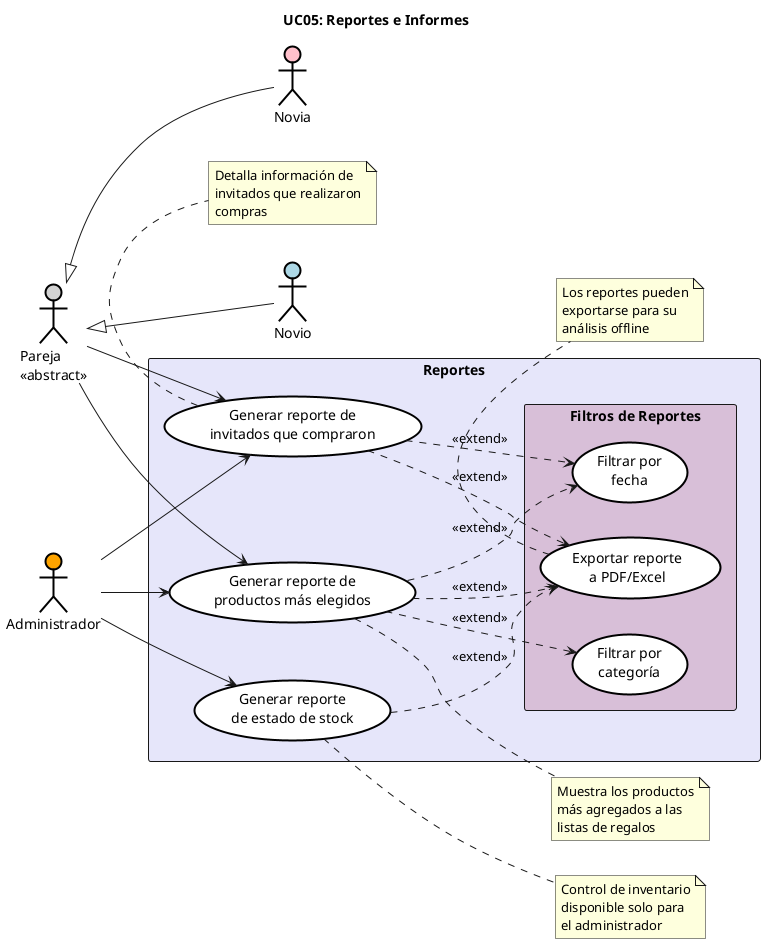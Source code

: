@startuml moduloReportes
left to right direction
skinparam packageStyle rectangle

skinparam usecase {
    BackgroundColor White
    BorderColor Black
    BorderThickness 2
}

skinparam actor {
    BackgroundColor White
    BorderColor Black
    BorderThickness 2
}

title UC05: Reportes e Informes

' ===== ACTORES =====
actor "Pareja\n<<abstract>>" as Pareja #LightGray
actor "Novio" as SoyNovio #LightBlue
actor "Novia" as SoyNovia #Pink
actor "Administrador" as Admin #Orange

' Generalización
SoyNovio -up-|> Pareja
SoyNovia -up-|> Pareja

' ===== CASOS DE USO =====
package "Reportes" #Lavender {
  
  usecase (Generar reporte de\nproductos más elegidos) as UC40
  
  usecase (Generar reporte de\ninvitados que compraron) as UC41
  
  usecase (Generar reporte\nde estado de stock) as UC42
  
  package "   Filtros de Reportes" #Thistle {
    usecase (Filtrar por\nfecha) as UC40a
    usecase (Filtrar por\ncategoría) as UC40b
    usecase (Exportar reporte\na PDF/Excel) as UC40c
  }
}

' ===== RELACIONES =====

' Actores
Pareja --> UC40
Pareja --> UC41
Admin --> UC40
Admin --> UC41
Admin --> UC42

' Relaciones entre casos de uso
UC40 ..> UC40a : <<extend>>
UC40 ..> UC40b : <<extend>>
UC40 ..> UC40c : <<extend>>

UC41 ..> UC40a : <<extend>>
UC41 ..> UC40c : <<extend>>

UC42 ..> UC40c : <<extend>>

note right of UC40
  Muestra los productos
  más agregados a las
  listas de regalos
end note

note bottom of UC41
  Detalla información de
  invitados que realizaron
  compras
end note

note right of UC42
  Control de inventario
  disponible solo para
  el administrador
end note

note bottom of UC40c
  Los reportes pueden
  exportarse para su
  análisis offline
end note

@enduml